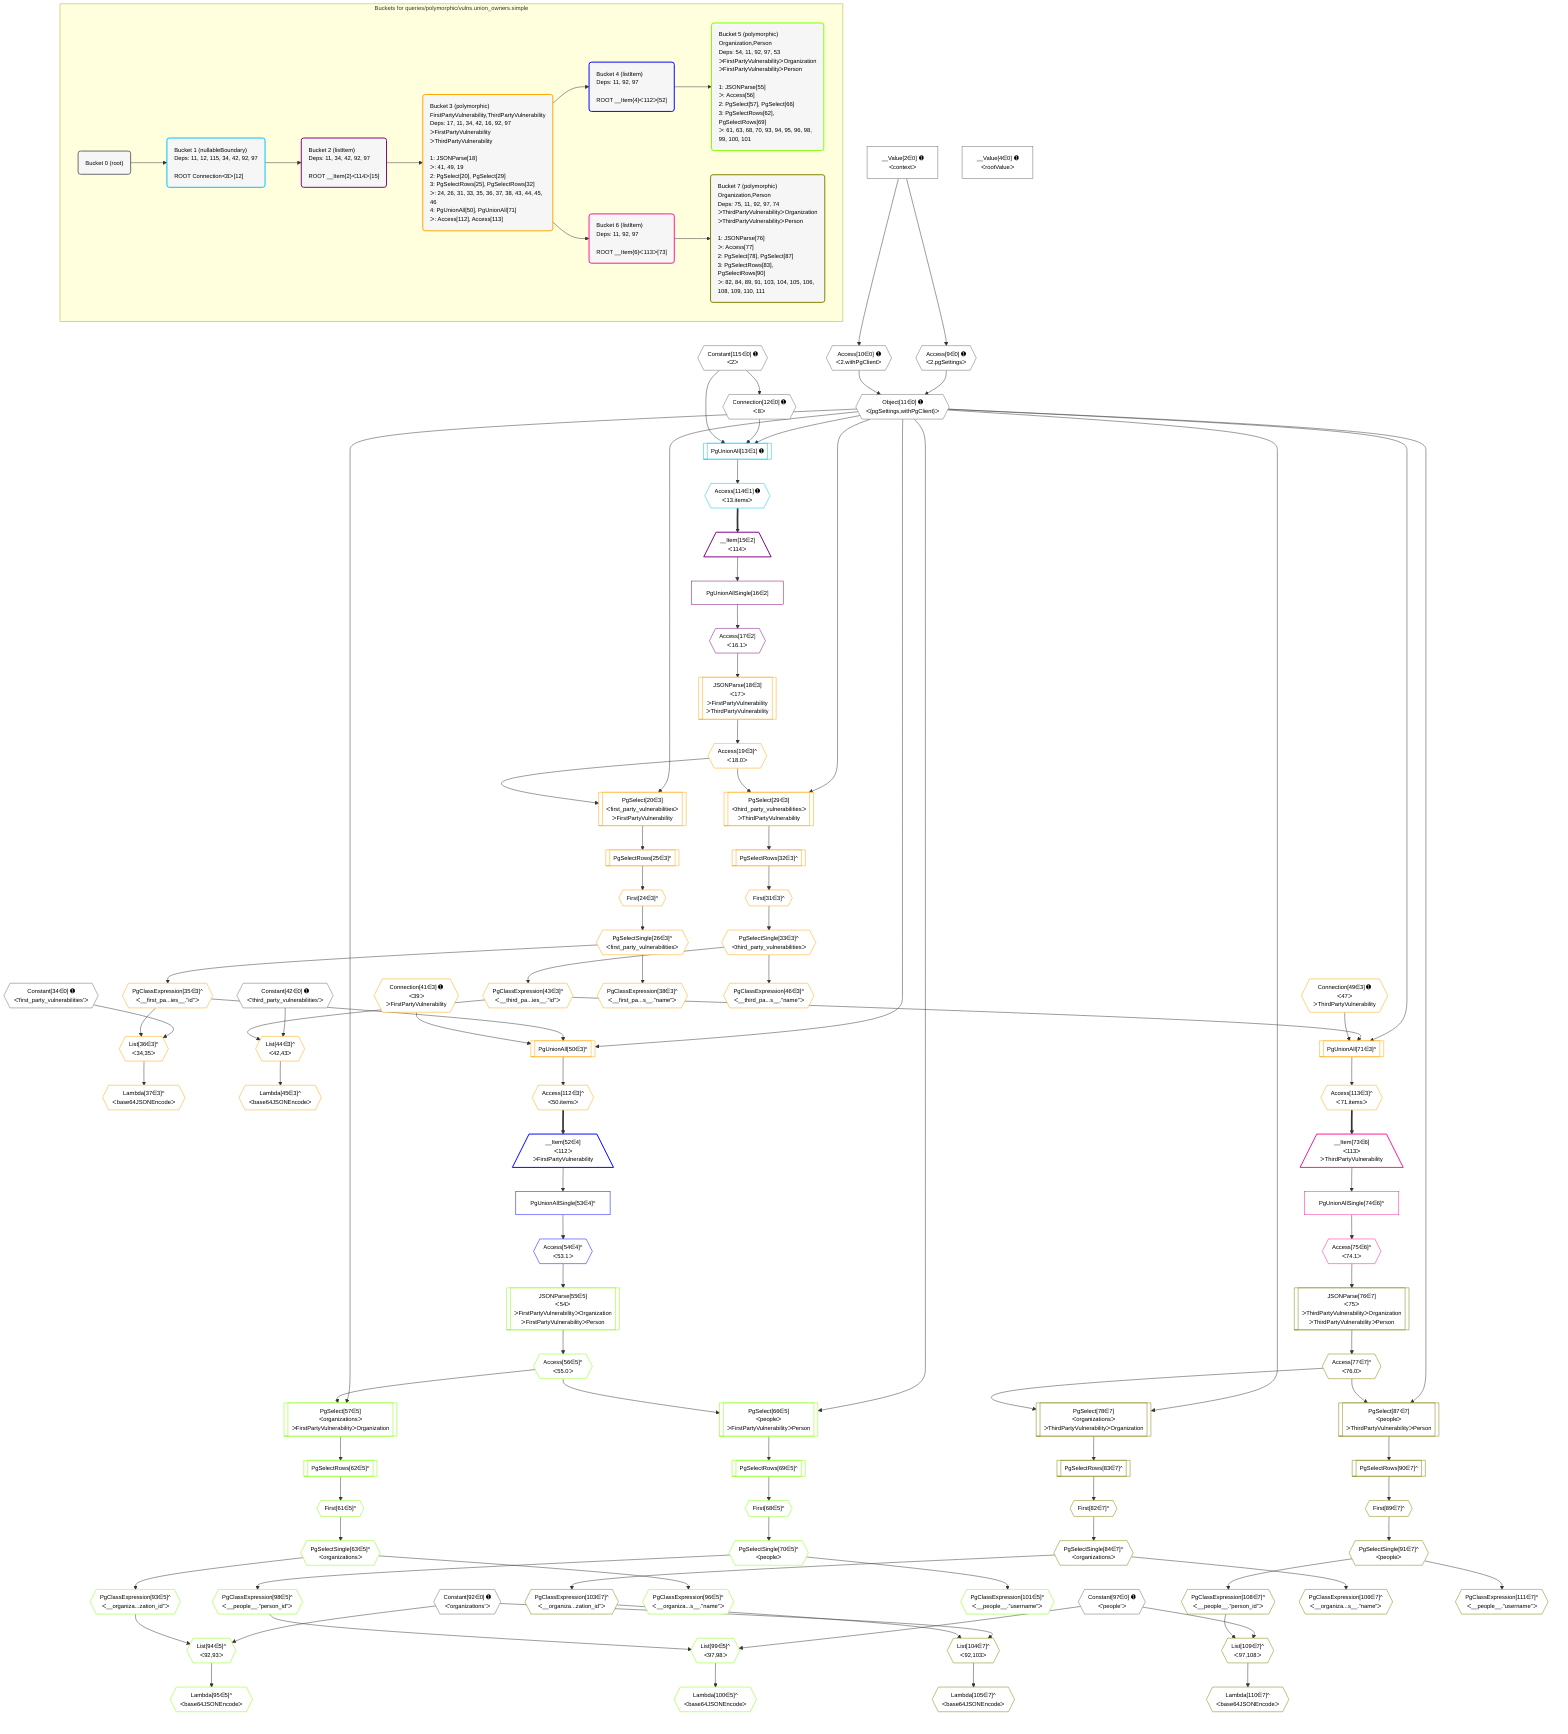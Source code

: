 %%{init: {'themeVariables': { 'fontSize': '12px'}}}%%
graph TD
    classDef path fill:#eee,stroke:#000,color:#000
    classDef plan fill:#fff,stroke-width:1px,color:#000
    classDef itemplan fill:#fff,stroke-width:2px,color:#000
    classDef unbatchedplan fill:#dff,stroke-width:1px,color:#000
    classDef sideeffectplan fill:#fcc,stroke-width:2px,color:#000
    classDef bucket fill:#f6f6f6,color:#000,stroke-width:2px,text-align:left


    %% plan dependencies
    Object11{{"Object[11∈0] ➊<br />ᐸ{pgSettings,withPgClient}ᐳ"}}:::plan
    Access9{{"Access[9∈0] ➊<br />ᐸ2.pgSettingsᐳ"}}:::plan
    Access10{{"Access[10∈0] ➊<br />ᐸ2.withPgClientᐳ"}}:::plan
    Access9 & Access10 --> Object11
    __Value2["__Value[2∈0] ➊<br />ᐸcontextᐳ"]:::plan
    __Value2 --> Access9
    __Value2 --> Access10
    Connection12{{"Connection[12∈0] ➊<br />ᐸ8ᐳ"}}:::plan
    Constant115{{"Constant[115∈0] ➊<br />ᐸ2ᐳ"}}:::plan
    Constant115 --> Connection12
    __Value4["__Value[4∈0] ➊<br />ᐸrootValueᐳ"]:::plan
    Constant34{{"Constant[34∈0] ➊<br />ᐸ'first_party_vulnerabilities'ᐳ"}}:::plan
    Constant42{{"Constant[42∈0] ➊<br />ᐸ'third_party_vulnerabilities'ᐳ"}}:::plan
    Constant92{{"Constant[92∈0] ➊<br />ᐸ'organizations'ᐳ"}}:::plan
    Constant97{{"Constant[97∈0] ➊<br />ᐸ'people'ᐳ"}}:::plan
    PgUnionAll13[["PgUnionAll[13∈1] ➊"]]:::plan
    Object11 & Connection12 & Constant115 --> PgUnionAll13
    Access114{{"Access[114∈1] ➊<br />ᐸ13.itemsᐳ"}}:::plan
    PgUnionAll13 --> Access114
    __Item15[/"__Item[15∈2]<br />ᐸ114ᐳ"\]:::itemplan
    Access114 ==> __Item15
    PgUnionAllSingle16["PgUnionAllSingle[16∈2]"]:::plan
    __Item15 --> PgUnionAllSingle16
    Access17{{"Access[17∈2]<br />ᐸ16.1ᐳ"}}:::plan
    PgUnionAllSingle16 --> Access17
    PgUnionAll50[["PgUnionAll[50∈3]^"]]:::plan
    PgClassExpression35{{"PgClassExpression[35∈3]^<br />ᐸ__first_pa...ies__.”id”ᐳ"}}:::plan
    Connection41{{"Connection[41∈3] ➊<br />ᐸ39ᐳ<br />ᐳFirstPartyVulnerability"}}:::plan
    Object11 & PgClassExpression35 & Connection41 --> PgUnionAll50
    PgUnionAll71[["PgUnionAll[71∈3]^"]]:::plan
    PgClassExpression43{{"PgClassExpression[43∈3]^<br />ᐸ__third_pa...ies__.”id”ᐳ"}}:::plan
    Connection49{{"Connection[49∈3] ➊<br />ᐸ47ᐳ<br />ᐳThirdPartyVulnerability"}}:::plan
    Object11 & PgClassExpression43 & Connection49 --> PgUnionAll71
    PgSelect20[["PgSelect[20∈3]<br />ᐸfirst_party_vulnerabilitiesᐳ<br />ᐳFirstPartyVulnerability"]]:::plan
    Access19{{"Access[19∈3]^<br />ᐸ18.0ᐳ"}}:::plan
    Object11 & Access19 --> PgSelect20
    PgSelect29[["PgSelect[29∈3]<br />ᐸthird_party_vulnerabilitiesᐳ<br />ᐳThirdPartyVulnerability"]]:::plan
    Object11 & Access19 --> PgSelect29
    List36{{"List[36∈3]^<br />ᐸ34,35ᐳ"}}:::plan
    Constant34 & PgClassExpression35 --> List36
    List44{{"List[44∈3]^<br />ᐸ42,43ᐳ"}}:::plan
    Constant42 & PgClassExpression43 --> List44
    JSONParse18[["JSONParse[18∈3]<br />ᐸ17ᐳ<br />ᐳFirstPartyVulnerability<br />ᐳThirdPartyVulnerability"]]:::plan
    Access17 --> JSONParse18
    JSONParse18 --> Access19
    First24{{"First[24∈3]^"}}:::plan
    PgSelectRows25[["PgSelectRows[25∈3]^"]]:::plan
    PgSelectRows25 --> First24
    PgSelect20 --> PgSelectRows25
    PgSelectSingle26{{"PgSelectSingle[26∈3]^<br />ᐸfirst_party_vulnerabilitiesᐳ"}}:::plan
    First24 --> PgSelectSingle26
    First31{{"First[31∈3]^"}}:::plan
    PgSelectRows32[["PgSelectRows[32∈3]^"]]:::plan
    PgSelectRows32 --> First31
    PgSelect29 --> PgSelectRows32
    PgSelectSingle33{{"PgSelectSingle[33∈3]^<br />ᐸthird_party_vulnerabilitiesᐳ"}}:::plan
    First31 --> PgSelectSingle33
    PgSelectSingle26 --> PgClassExpression35
    Lambda37{{"Lambda[37∈3]^<br />ᐸbase64JSONEncodeᐳ"}}:::plan
    List36 --> Lambda37
    PgClassExpression38{{"PgClassExpression[38∈3]^<br />ᐸ__first_pa...s__.”name”ᐳ"}}:::plan
    PgSelectSingle26 --> PgClassExpression38
    PgSelectSingle33 --> PgClassExpression43
    Lambda45{{"Lambda[45∈3]^<br />ᐸbase64JSONEncodeᐳ"}}:::plan
    List44 --> Lambda45
    PgClassExpression46{{"PgClassExpression[46∈3]^<br />ᐸ__third_pa...s__.”name”ᐳ"}}:::plan
    PgSelectSingle33 --> PgClassExpression46
    Access112{{"Access[112∈3]^<br />ᐸ50.itemsᐳ"}}:::plan
    PgUnionAll50 --> Access112
    Access113{{"Access[113∈3]^<br />ᐸ71.itemsᐳ"}}:::plan
    PgUnionAll71 --> Access113
    __Item52[/"__Item[52∈4]<br />ᐸ112ᐳ<br />ᐳFirstPartyVulnerability"\]:::itemplan
    Access112 ==> __Item52
    PgUnionAllSingle53["PgUnionAllSingle[53∈4]^"]:::plan
    __Item52 --> PgUnionAllSingle53
    Access54{{"Access[54∈4]^<br />ᐸ53.1ᐳ"}}:::plan
    PgUnionAllSingle53 --> Access54
    PgSelect57[["PgSelect[57∈5]<br />ᐸorganizationsᐳ<br />ᐳFirstPartyVulnerabilityᐳOrganization"]]:::plan
    Access56{{"Access[56∈5]^<br />ᐸ55.0ᐳ"}}:::plan
    Object11 & Access56 --> PgSelect57
    PgSelect66[["PgSelect[66∈5]<br />ᐸpeopleᐳ<br />ᐳFirstPartyVulnerabilityᐳPerson"]]:::plan
    Object11 & Access56 --> PgSelect66
    List94{{"List[94∈5]^<br />ᐸ92,93ᐳ"}}:::plan
    PgClassExpression93{{"PgClassExpression[93∈5]^<br />ᐸ__organiza...zation_id”ᐳ"}}:::plan
    Constant92 & PgClassExpression93 --> List94
    List99{{"List[99∈5]^<br />ᐸ97,98ᐳ"}}:::plan
    PgClassExpression98{{"PgClassExpression[98∈5]^<br />ᐸ__people__.”person_id”ᐳ"}}:::plan
    Constant97 & PgClassExpression98 --> List99
    JSONParse55[["JSONParse[55∈5]<br />ᐸ54ᐳ<br />ᐳFirstPartyVulnerabilityᐳOrganization<br />ᐳFirstPartyVulnerabilityᐳPerson"]]:::plan
    Access54 --> JSONParse55
    JSONParse55 --> Access56
    First61{{"First[61∈5]^"}}:::plan
    PgSelectRows62[["PgSelectRows[62∈5]^"]]:::plan
    PgSelectRows62 --> First61
    PgSelect57 --> PgSelectRows62
    PgSelectSingle63{{"PgSelectSingle[63∈5]^<br />ᐸorganizationsᐳ"}}:::plan
    First61 --> PgSelectSingle63
    First68{{"First[68∈5]^"}}:::plan
    PgSelectRows69[["PgSelectRows[69∈5]^"]]:::plan
    PgSelectRows69 --> First68
    PgSelect66 --> PgSelectRows69
    PgSelectSingle70{{"PgSelectSingle[70∈5]^<br />ᐸpeopleᐳ"}}:::plan
    First68 --> PgSelectSingle70
    PgSelectSingle63 --> PgClassExpression93
    Lambda95{{"Lambda[95∈5]^<br />ᐸbase64JSONEncodeᐳ"}}:::plan
    List94 --> Lambda95
    PgClassExpression96{{"PgClassExpression[96∈5]^<br />ᐸ__organiza...s__.”name”ᐳ"}}:::plan
    PgSelectSingle63 --> PgClassExpression96
    PgSelectSingle70 --> PgClassExpression98
    Lambda100{{"Lambda[100∈5]^<br />ᐸbase64JSONEncodeᐳ"}}:::plan
    List99 --> Lambda100
    PgClassExpression101{{"PgClassExpression[101∈5]^<br />ᐸ__people__.”username”ᐳ"}}:::plan
    PgSelectSingle70 --> PgClassExpression101
    __Item73[/"__Item[73∈6]<br />ᐸ113ᐳ<br />ᐳThirdPartyVulnerability"\]:::itemplan
    Access113 ==> __Item73
    PgUnionAllSingle74["PgUnionAllSingle[74∈6]^"]:::plan
    __Item73 --> PgUnionAllSingle74
    Access75{{"Access[75∈6]^<br />ᐸ74.1ᐳ"}}:::plan
    PgUnionAllSingle74 --> Access75
    PgSelect78[["PgSelect[78∈7]<br />ᐸorganizationsᐳ<br />ᐳThirdPartyVulnerabilityᐳOrganization"]]:::plan
    Access77{{"Access[77∈7]^<br />ᐸ76.0ᐳ"}}:::plan
    Object11 & Access77 --> PgSelect78
    PgSelect87[["PgSelect[87∈7]<br />ᐸpeopleᐳ<br />ᐳThirdPartyVulnerabilityᐳPerson"]]:::plan
    Object11 & Access77 --> PgSelect87
    List104{{"List[104∈7]^<br />ᐸ92,103ᐳ"}}:::plan
    PgClassExpression103{{"PgClassExpression[103∈7]^<br />ᐸ__organiza...zation_id”ᐳ"}}:::plan
    Constant92 & PgClassExpression103 --> List104
    List109{{"List[109∈7]^<br />ᐸ97,108ᐳ"}}:::plan
    PgClassExpression108{{"PgClassExpression[108∈7]^<br />ᐸ__people__.”person_id”ᐳ"}}:::plan
    Constant97 & PgClassExpression108 --> List109
    JSONParse76[["JSONParse[76∈7]<br />ᐸ75ᐳ<br />ᐳThirdPartyVulnerabilityᐳOrganization<br />ᐳThirdPartyVulnerabilityᐳPerson"]]:::plan
    Access75 --> JSONParse76
    JSONParse76 --> Access77
    First82{{"First[82∈7]^"}}:::plan
    PgSelectRows83[["PgSelectRows[83∈7]^"]]:::plan
    PgSelectRows83 --> First82
    PgSelect78 --> PgSelectRows83
    PgSelectSingle84{{"PgSelectSingle[84∈7]^<br />ᐸorganizationsᐳ"}}:::plan
    First82 --> PgSelectSingle84
    First89{{"First[89∈7]^"}}:::plan
    PgSelectRows90[["PgSelectRows[90∈7]^"]]:::plan
    PgSelectRows90 --> First89
    PgSelect87 --> PgSelectRows90
    PgSelectSingle91{{"PgSelectSingle[91∈7]^<br />ᐸpeopleᐳ"}}:::plan
    First89 --> PgSelectSingle91
    PgSelectSingle84 --> PgClassExpression103
    Lambda105{{"Lambda[105∈7]^<br />ᐸbase64JSONEncodeᐳ"}}:::plan
    List104 --> Lambda105
    PgClassExpression106{{"PgClassExpression[106∈7]^<br />ᐸ__organiza...s__.”name”ᐳ"}}:::plan
    PgSelectSingle84 --> PgClassExpression106
    PgSelectSingle91 --> PgClassExpression108
    Lambda110{{"Lambda[110∈7]^<br />ᐸbase64JSONEncodeᐳ"}}:::plan
    List109 --> Lambda110
    PgClassExpression111{{"PgClassExpression[111∈7]^<br />ᐸ__people__.”username”ᐳ"}}:::plan
    PgSelectSingle91 --> PgClassExpression111

    %% define steps

    subgraph "Buckets for queries/polymorphic/vulns.union_owners.simple"
    Bucket0("Bucket 0 (root)"):::bucket
    classDef bucket0 stroke:#696969
    class Bucket0,__Value2,__Value4,Access9,Access10,Object11,Connection12,Constant34,Constant42,Constant92,Constant97,Constant115 bucket0
    Bucket1("Bucket 1 (nullableBoundary)<br />Deps: 11, 12, 115, 34, 42, 92, 97<br /><br />ROOT Connectionᐸ8ᐳ[12]"):::bucket
    classDef bucket1 stroke:#00bfff
    class Bucket1,PgUnionAll13,Access114 bucket1
    Bucket2("Bucket 2 (listItem)<br />Deps: 11, 34, 42, 92, 97<br /><br />ROOT __Item{2}ᐸ114ᐳ[15]"):::bucket
    classDef bucket2 stroke:#7f007f
    class Bucket2,__Item15,PgUnionAllSingle16,Access17 bucket2
    Bucket3("Bucket 3 (polymorphic)<br />FirstPartyVulnerability,ThirdPartyVulnerability<br />Deps: 17, 11, 34, 42, 16, 92, 97<br />ᐳFirstPartyVulnerability<br />ᐳThirdPartyVulnerability<br /><br />1: JSONParse[18]<br />ᐳ: 41, 49, 19<br />2: PgSelect[20], PgSelect[29]<br />3: PgSelectRows[25], PgSelectRows[32]<br />ᐳ: 24, 26, 31, 33, 35, 36, 37, 38, 43, 44, 45, 46<br />4: PgUnionAll[50], PgUnionAll[71]<br />ᐳ: Access[112], Access[113]"):::bucket
    classDef bucket3 stroke:#ffa500
    class Bucket3,JSONParse18,Access19,PgSelect20,First24,PgSelectRows25,PgSelectSingle26,PgSelect29,First31,PgSelectRows32,PgSelectSingle33,PgClassExpression35,List36,Lambda37,PgClassExpression38,Connection41,PgClassExpression43,List44,Lambda45,PgClassExpression46,Connection49,PgUnionAll50,PgUnionAll71,Access112,Access113 bucket3
    Bucket4("Bucket 4 (listItem)<br />Deps: 11, 92, 97<br /><br />ROOT __Item{4}ᐸ112ᐳ[52]"):::bucket
    classDef bucket4 stroke:#0000ff
    class Bucket4,__Item52,PgUnionAllSingle53,Access54 bucket4
    Bucket5("Bucket 5 (polymorphic)<br />Organization,Person<br />Deps: 54, 11, 92, 97, 53<br />ᐳFirstPartyVulnerabilityᐳOrganization<br />ᐳFirstPartyVulnerabilityᐳPerson<br /><br />1: JSONParse[55]<br />ᐳ: Access[56]<br />2: PgSelect[57], PgSelect[66]<br />3: PgSelectRows[62], PgSelectRows[69]<br />ᐳ: 61, 63, 68, 70, 93, 94, 95, 96, 98, 99, 100, 101"):::bucket
    classDef bucket5 stroke:#7fff00
    class Bucket5,JSONParse55,Access56,PgSelect57,First61,PgSelectRows62,PgSelectSingle63,PgSelect66,First68,PgSelectRows69,PgSelectSingle70,PgClassExpression93,List94,Lambda95,PgClassExpression96,PgClassExpression98,List99,Lambda100,PgClassExpression101 bucket5
    Bucket6("Bucket 6 (listItem)<br />Deps: 11, 92, 97<br /><br />ROOT __Item{6}ᐸ113ᐳ[73]"):::bucket
    classDef bucket6 stroke:#ff1493
    class Bucket6,__Item73,PgUnionAllSingle74,Access75 bucket6
    Bucket7("Bucket 7 (polymorphic)<br />Organization,Person<br />Deps: 75, 11, 92, 97, 74<br />ᐳThirdPartyVulnerabilityᐳOrganization<br />ᐳThirdPartyVulnerabilityᐳPerson<br /><br />1: JSONParse[76]<br />ᐳ: Access[77]<br />2: PgSelect[78], PgSelect[87]<br />3: PgSelectRows[83], PgSelectRows[90]<br />ᐳ: 82, 84, 89, 91, 103, 104, 105, 106, 108, 109, 110, 111"):::bucket
    classDef bucket7 stroke:#808000
    class Bucket7,JSONParse76,Access77,PgSelect78,First82,PgSelectRows83,PgSelectSingle84,PgSelect87,First89,PgSelectRows90,PgSelectSingle91,PgClassExpression103,List104,Lambda105,PgClassExpression106,PgClassExpression108,List109,Lambda110,PgClassExpression111 bucket7
    Bucket0 --> Bucket1
    Bucket1 --> Bucket2
    Bucket2 --> Bucket3
    Bucket3 --> Bucket4 & Bucket6
    Bucket4 --> Bucket5
    Bucket6 --> Bucket7
    end